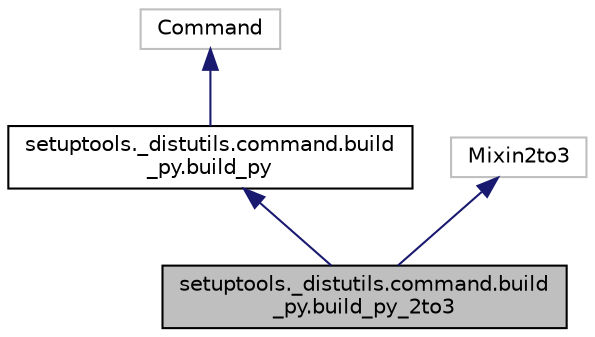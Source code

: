 digraph "setuptools._distutils.command.build_py.build_py_2to3"
{
 // LATEX_PDF_SIZE
  edge [fontname="Helvetica",fontsize="10",labelfontname="Helvetica",labelfontsize="10"];
  node [fontname="Helvetica",fontsize="10",shape=record];
  Node1 [label="setuptools._distutils.command.build\l_py.build_py_2to3",height=0.2,width=0.4,color="black", fillcolor="grey75", style="filled", fontcolor="black",tooltip=" "];
  Node2 -> Node1 [dir="back",color="midnightblue",fontsize="10",style="solid",fontname="Helvetica"];
  Node2 [label="setuptools._distutils.command.build\l_py.build_py",height=0.2,width=0.4,color="black", fillcolor="white", style="filled",URL="$dd/d1f/classsetuptools_1_1__distutils_1_1command_1_1build__py_1_1build__py.html",tooltip=" "];
  Node3 -> Node2 [dir="back",color="midnightblue",fontsize="10",style="solid",fontname="Helvetica"];
  Node3 [label="Command",height=0.2,width=0.4,color="grey75", fillcolor="white", style="filled",tooltip=" "];
  Node4 -> Node1 [dir="back",color="midnightblue",fontsize="10",style="solid",fontname="Helvetica"];
  Node4 [label="Mixin2to3",height=0.2,width=0.4,color="grey75", fillcolor="white", style="filled",tooltip=" "];
}
